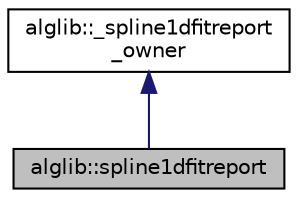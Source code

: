 digraph "alglib::spline1dfitreport"
{
  edge [fontname="Helvetica",fontsize="10",labelfontname="Helvetica",labelfontsize="10"];
  node [fontname="Helvetica",fontsize="10",shape=record];
  Node0 [label="alglib::spline1dfitreport",height=0.2,width=0.4,color="black", fillcolor="grey75", style="filled", fontcolor="black"];
  Node1 -> Node0 [dir="back",color="midnightblue",fontsize="10",style="solid",fontname="Helvetica"];
  Node1 [label="alglib::_spline1dfitreport\l_owner",height=0.2,width=0.4,color="black", fillcolor="white", style="filled",URL="$classalglib_1_1__spline1dfitreport__owner.html"];
}
